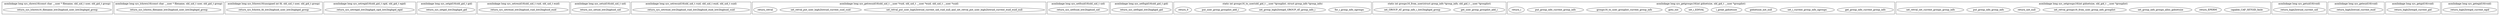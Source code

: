 digraph uid16_c{
        subgraph cluster_sys_chown16{
                label="asmlinkage long sys_chown16(const char __user * filename, old_uid_t user, old_gid_t group)";
                return_sys_lchown16_filename_low2highuid_user_low2highgid_group[label="return_sys_lchown16_filename_low2highuid_user_low2highgid_group"];
        }

        subgraph cluster_sys_lchown16{
                label="asmlinkage long sys_lchown16(const char __user * filename, old_uid_t user, old_gid_t group)";
                return_sys_lchown_filename_low2highuid_user_low2highgid_group[label="return_sys_lchown_filename_low2highuid_user_low2highgid_group"];
        }

        subgraph cluster_sys_fchown16{
                label="asmlinkage long sys_fchown16(unsigned int fd, old_uid_t user, old_gid_t group)";
                return_sys_fchown_fd_low2highuid_user_low2highgid_group[label="return_sys_fchown_fd_low2highuid_user_low2highgid_group"];
        }

        subgraph cluster_sys_setregid16{
                label="asmlinkage long sys_setregid16(old_gid_t rgid, old_gid_t egid)";
                return_sys_setregid_low2highgid_rgid_low2highgid_egid[label="return_sys_setregid_low2highgid_rgid_low2highgid_egid"];
        }

        subgraph cluster_sys_setgid16{
                label="asmlinkage long sys_setgid16(old_gid_t gid)";
                return_sys_setgid_low2highgid_gid[label="return_sys_setgid_low2highgid_gid"];
        }

        subgraph cluster_sys_setreuid16{
                label="asmlinkage long sys_setreuid16(old_uid_t ruid, old_uid_t euid)";
                return_sys_setreuid_low2highuid_ruid_low2highuid_euid[label="return_sys_setreuid_low2highuid_ruid_low2highuid_euid"];
        }

        subgraph cluster_sys_setuid16{
                label="asmlinkage long sys_setuid16(old_uid_t uid)";
                return_sys_setuid_low2highuid_uid[label="return_sys_setuid_low2highuid_uid"];
        }

        subgraph cluster_sys_setresuid16{
                label="asmlinkage long sys_setresuid16(old_uid_t ruid, old_uid_t euid, old_uid_t suid)";
                return_sys_setreuid_low2highuid_ruid_low2highuid_euid_low2highuid_suid[label="return_sys_setreuid_low2highuid_ruid_low2highuid_euid_low2highuid_suid"];
        }

        subgraph cluster_sys_getresuid16{
                label="asmlinkage long sys_getresuid16(old_uid_t __user *ruid, old_uid_t __user *euid, old_uid_t __user *suid)";
                set_retval_put_user_high2lowuid_current_uid_ruid_null_and_set_retval_put_user_high2lowuid_current_euid_euid_null[label="set_retval_put_user_high2lowuid_current_uid_ruid_null_and_set_retval_put_user_high2lowuid_current_euid_euid_null"];
                set_retval_put_user_high2lowuid_current_suid_suid[label="set_retval_put_user_high2lowuid_current_suid_suid"];
                return_retval[label="return_retval"];
        }
        
        subgraph cluster_sys_setfsuid16{
                label="asmlinkage long sys_setfsuid16(old_uid_t uid)";
                return_sys_setfsuid_low2highuid_uid[label="return_sys_setfsuid_low2highuid_uid"];
        }

        subgraph cluster_sys_setfsgid16{
                label="asmlinkage long sys_setfsgid16(old_gid_t gid)";
                return_sys_setfsgid_low2highgid_gid[label="return_sys_setfsgid_low2highgid_gid"];
        }

        subgraph cluster_groups16_to_user{
                label="static int groups16_to_user(old_gid_t __user *grouplist, struct group_info *group_info)";
                for_i_group_info_ngroups[label="for_i_group_info_ngroups"];
                set_group_high2lowgid_GROUP_AT_group_info_i[label="set_group_high2lowgid_GROUP_AT_group_info_i"];
                put_user_group_grouplist_add_i[label="put_user_group_grouplist_add_i"];
                return_0[label="return_0"];
        }

        subgraph cluster_groups16_from_user{
                label="static int groups16_from_user(struct group_info *group_info, old_gid_t __user *grouplist)";
                for_i_group_info_ngroups[label="for_i_group_info_ngroups"];
                get_user_group_grouplist_add_i[label="get_user_group_grouplist_add_i"];
                set_GROUP_AT_group_info_i_low2highgid_group[label="set_GROUP_AT_group_info_i_low2highgid_group"];
                return_0[label="return_0"];
        }

        subgraph cluster_sys_getgroups16{
                label="asmlinkage long sys_getgroups16(int gidsetsize, old_gid_t __user *grouplist)";
                get_group_info_current_group_info[label="get_group_info_current_group_info"];
                set_i_current_group_info_ngroups[label="set_i_current_group_info_ngroups"];
                gidsetsize_not_null[label="gidsetsize_not_null"];
                i_great_gidsetsize[label="i_great_gidsetsize"];
                set_i_EINVAL[label="set_i_EINVAL"];
                goto_out[label="goto_out"];
                groups16_to_user_grouplist_current_group_info[label="groups16_to_user_grouplist_current_group_info"];
                put_group_info_current_group_info[label="put_group_info_current_group_info"];
                return_i[label="return_i"];
        }

        subgraph cluster_sys_setgroups16{
                label="asmlinkage long sys_setgroups16(int gidsetsize, old_gid_t __user *grouplist)";
                capable_CAP_SETGID_fasle[label="capable_CAP_SETGID_fasle"];
                return_EPERM[label="return_EPERM"];
                set_group_info_groups_alloc_gidsetsize[label="set_group_info_groups_alloc_gidsetsize"];
                set_retval_groups16_from_user_group_info_grouplist[label="set_retval_groups16_from_user_group_info_grouplist"];
                return_not_null[label="return_not_null"];
                put_group_info_group_info[label="put_group_info_group_info"];
                return_retval[label="return_retval"];
                set_retval_set_current_groups_group_info[label="set_retval_set_current_groups_group_info"];
                put_group_info_group_info[label="put_group_info_group_info"];
                return_retval[label="return_retval"];
        }

        subgraph cluster_sys_getuid16{
                label="asmlinkage long sys_getuid16(void)";
                return_high2lowuid_current_uid[label="return_high2lowuid_current_uid"];
        }

        subgraph cluster_sys_geteuid16{
                label="asmlinkage long sys_geteuid16(void)";
                return_high2lowuid_current_euid[label="return_high2lowuid_current_euid"];
        }

        subgraph cluster_sys_getgid16{
                label="asmlinkage long sys_getgid16(void)";
                return_high2lowgid_current_gid[label="return_high2lowgid_current_gid"];
        }

        subgraph cluster_sys_getegid16{
                label="asmlinkage long sys_getegid16(void)";
                return_high2lowgid_current_egid[label="return_high2lowgid_current_egid"];
        }
}
